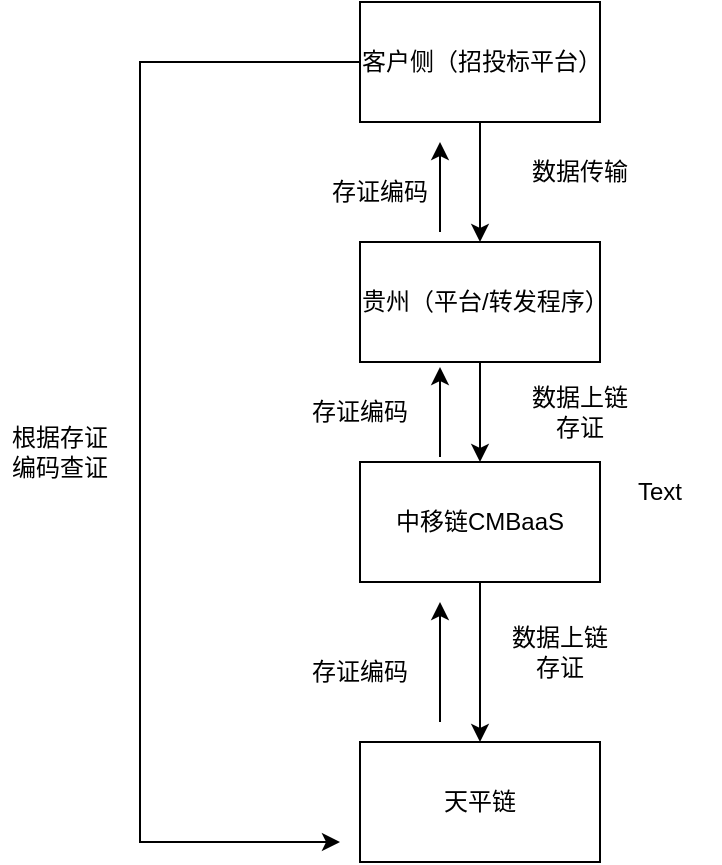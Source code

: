 <mxfile version="20.2.7" type="github">
  <diagram id="AkVs9okRhs5RFAO6-N5f" name="第 1 页">
    <mxGraphModel dx="1550" dy="863" grid="1" gridSize="10" guides="1" tooltips="1" connect="1" arrows="1" fold="1" page="1" pageScale="1" pageWidth="827" pageHeight="1169" math="0" shadow="0">
      <root>
        <mxCell id="0" />
        <mxCell id="1" parent="0" />
        <mxCell id="8zFl2U6bzmGJpQCOECGy-3" style="edgeStyle=orthogonalEdgeStyle;rounded=0;orthogonalLoop=1;jettySize=auto;html=1;" edge="1" parent="1" source="8zFl2U6bzmGJpQCOECGy-1" target="8zFl2U6bzmGJpQCOECGy-2">
          <mxGeometry relative="1" as="geometry" />
        </mxCell>
        <mxCell id="8zFl2U6bzmGJpQCOECGy-1" value="中移链CMBaaS" style="rounded=0;whiteSpace=wrap;html=1;" vertex="1" parent="1">
          <mxGeometry x="260" y="410" width="120" height="60" as="geometry" />
        </mxCell>
        <mxCell id="8zFl2U6bzmGJpQCOECGy-2" value="天平链" style="rounded=0;whiteSpace=wrap;html=1;" vertex="1" parent="1">
          <mxGeometry x="260" y="550" width="120" height="60" as="geometry" />
        </mxCell>
        <mxCell id="8zFl2U6bzmGJpQCOECGy-8" style="edgeStyle=orthogonalEdgeStyle;rounded=0;orthogonalLoop=1;jettySize=auto;html=1;exitX=0.5;exitY=1;exitDx=0;exitDy=0;entryX=0.5;entryY=0;entryDx=0;entryDy=0;" edge="1" parent="1" source="8zFl2U6bzmGJpQCOECGy-4" target="8zFl2U6bzmGJpQCOECGy-1">
          <mxGeometry relative="1" as="geometry" />
        </mxCell>
        <mxCell id="8zFl2U6bzmGJpQCOECGy-4" value="贵州（平台/转发程序）" style="rounded=0;whiteSpace=wrap;html=1;" vertex="1" parent="1">
          <mxGeometry x="260" y="300" width="120" height="60" as="geometry" />
        </mxCell>
        <mxCell id="8zFl2U6bzmGJpQCOECGy-6" style="edgeStyle=orthogonalEdgeStyle;rounded=0;orthogonalLoop=1;jettySize=auto;html=1;entryX=0.5;entryY=0;entryDx=0;entryDy=0;" edge="1" parent="1" source="8zFl2U6bzmGJpQCOECGy-5" target="8zFl2U6bzmGJpQCOECGy-4">
          <mxGeometry relative="1" as="geometry" />
        </mxCell>
        <mxCell id="8zFl2U6bzmGJpQCOECGy-19" style="edgeStyle=orthogonalEdgeStyle;rounded=0;orthogonalLoop=1;jettySize=auto;html=1;exitX=0;exitY=0.5;exitDx=0;exitDy=0;" edge="1" parent="1" source="8zFl2U6bzmGJpQCOECGy-5">
          <mxGeometry relative="1" as="geometry">
            <mxPoint x="250" y="600" as="targetPoint" />
            <Array as="points">
              <mxPoint x="150" y="210" />
              <mxPoint x="150" y="600" />
            </Array>
          </mxGeometry>
        </mxCell>
        <mxCell id="8zFl2U6bzmGJpQCOECGy-5" value="客户侧（招投标平台）" style="rounded=0;whiteSpace=wrap;html=1;" vertex="1" parent="1">
          <mxGeometry x="260" y="180" width="120" height="60" as="geometry" />
        </mxCell>
        <mxCell id="8zFl2U6bzmGJpQCOECGy-7" value="数据传输" style="text;html=1;strokeColor=none;fillColor=none;align=center;verticalAlign=middle;whiteSpace=wrap;rounded=0;" vertex="1" parent="1">
          <mxGeometry x="340" y="250" width="60" height="30" as="geometry" />
        </mxCell>
        <mxCell id="8zFl2U6bzmGJpQCOECGy-9" value="数据上链存证" style="text;html=1;strokeColor=none;fillColor=none;align=center;verticalAlign=middle;whiteSpace=wrap;rounded=0;" vertex="1" parent="1">
          <mxGeometry x="340" y="370" width="60" height="30" as="geometry" />
        </mxCell>
        <mxCell id="8zFl2U6bzmGJpQCOECGy-10" value="数据上链存证" style="text;html=1;strokeColor=none;fillColor=none;align=center;verticalAlign=middle;whiteSpace=wrap;rounded=0;" vertex="1" parent="1">
          <mxGeometry x="330" y="490" width="60" height="30" as="geometry" />
        </mxCell>
        <mxCell id="8zFl2U6bzmGJpQCOECGy-11" value="" style="endArrow=classic;html=1;rounded=0;" edge="1" parent="1">
          <mxGeometry width="50" height="50" relative="1" as="geometry">
            <mxPoint x="300" y="540" as="sourcePoint" />
            <mxPoint x="300" y="480" as="targetPoint" />
          </mxGeometry>
        </mxCell>
        <mxCell id="8zFl2U6bzmGJpQCOECGy-12" value="存证编码" style="text;html=1;strokeColor=none;fillColor=none;align=center;verticalAlign=middle;whiteSpace=wrap;rounded=0;" vertex="1" parent="1">
          <mxGeometry x="230" y="370" width="60" height="30" as="geometry" />
        </mxCell>
        <mxCell id="8zFl2U6bzmGJpQCOECGy-13" value="" style="endArrow=classic;html=1;rounded=0;" edge="1" parent="1">
          <mxGeometry width="50" height="50" relative="1" as="geometry">
            <mxPoint x="300" y="407.5" as="sourcePoint" />
            <mxPoint x="300" y="362.5" as="targetPoint" />
          </mxGeometry>
        </mxCell>
        <mxCell id="8zFl2U6bzmGJpQCOECGy-15" value="存证编码" style="text;html=1;strokeColor=none;fillColor=none;align=center;verticalAlign=middle;whiteSpace=wrap;rounded=0;" vertex="1" parent="1">
          <mxGeometry x="230" y="500" width="60" height="30" as="geometry" />
        </mxCell>
        <mxCell id="8zFl2U6bzmGJpQCOECGy-17" value="" style="endArrow=classic;html=1;rounded=0;" edge="1" parent="1">
          <mxGeometry width="50" height="50" relative="1" as="geometry">
            <mxPoint x="300" y="295" as="sourcePoint" />
            <mxPoint x="300" y="250" as="targetPoint" />
          </mxGeometry>
        </mxCell>
        <mxCell id="8zFl2U6bzmGJpQCOECGy-18" value="存证编码" style="text;html=1;strokeColor=none;fillColor=none;align=center;verticalAlign=middle;whiteSpace=wrap;rounded=0;" vertex="1" parent="1">
          <mxGeometry x="240" y="260" width="60" height="30" as="geometry" />
        </mxCell>
        <mxCell id="8zFl2U6bzmGJpQCOECGy-20" value="Text" style="text;html=1;strokeColor=none;fillColor=none;align=center;verticalAlign=middle;whiteSpace=wrap;rounded=0;" vertex="1" parent="1">
          <mxGeometry x="380" y="410" width="60" height="30" as="geometry" />
        </mxCell>
        <mxCell id="8zFl2U6bzmGJpQCOECGy-21" value="根据存证编码查证" style="text;html=1;strokeColor=none;fillColor=none;align=center;verticalAlign=middle;whiteSpace=wrap;rounded=0;" vertex="1" parent="1">
          <mxGeometry x="80" y="390" width="60" height="30" as="geometry" />
        </mxCell>
      </root>
    </mxGraphModel>
  </diagram>
</mxfile>
